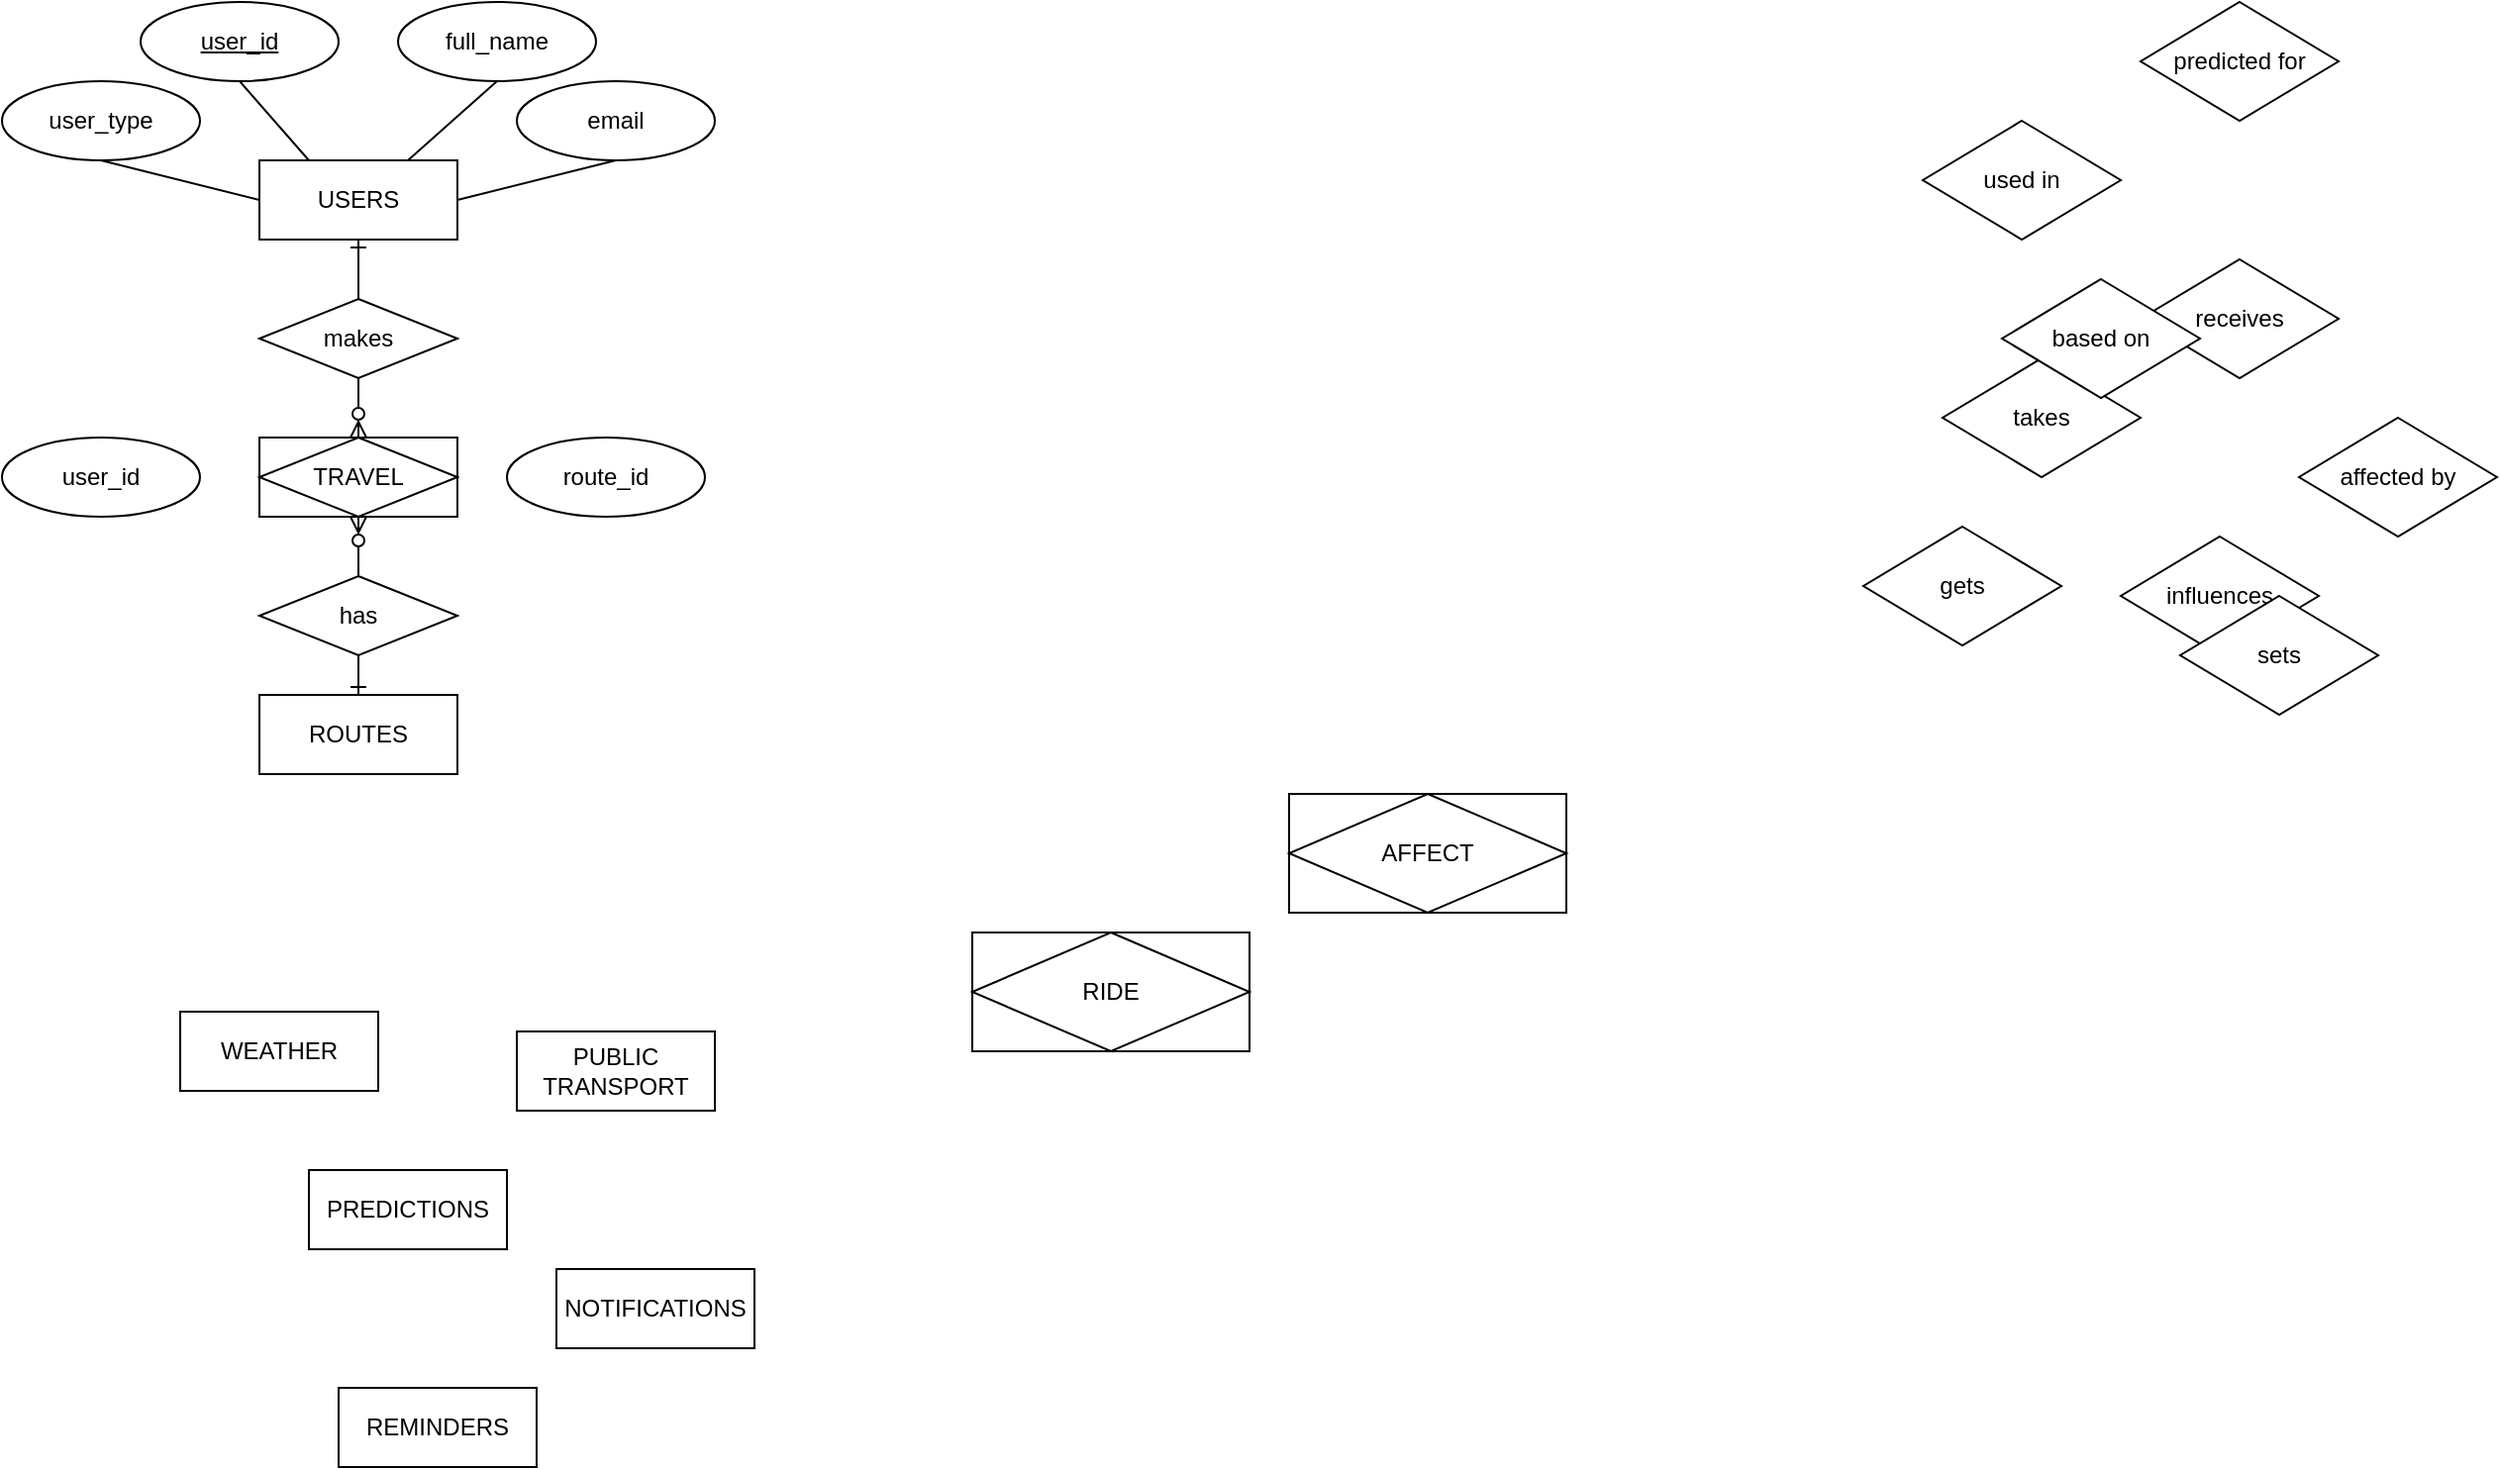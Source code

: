<mxfile version="28.2.3">
  <diagram name="Page-1" id="uUFxI547yj3_E6zT6Mlm">
    <mxGraphModel dx="581" dy="299" grid="1" gridSize="10" guides="1" tooltips="1" connect="1" arrows="1" fold="1" page="1" pageScale="1" pageWidth="1400" pageHeight="850" math="0" shadow="0">
      <root>
        <mxCell id="0" />
        <mxCell id="1" parent="0" />
        <mxCell id="gqXW79Z5iP5RrtV90MI_-23" value="TRAVEL" style="shape=associativeEntity;whiteSpace=wrap;html=1;align=center;" parent="1" vertex="1">
          <mxGeometry x="190" y="260" width="100" height="40" as="geometry" />
        </mxCell>
        <mxCell id="gqXW79Z5iP5RrtV90MI_-1" value="USERS" style="whiteSpace=wrap;html=1;align=center;" parent="1" vertex="1">
          <mxGeometry x="190" y="120" width="100" height="40" as="geometry" />
        </mxCell>
        <mxCell id="gqXW79Z5iP5RrtV90MI_-2" value="ROUTES" style="whiteSpace=wrap;html=1;align=center;" parent="1" vertex="1">
          <mxGeometry x="190" y="390" width="100" height="40" as="geometry" />
        </mxCell>
        <mxCell id="gqXW79Z5iP5RrtV90MI_-3" value="WEATHER" style="whiteSpace=wrap;html=1;align=center;" parent="1" vertex="1">
          <mxGeometry x="150" y="550" width="100" height="40" as="geometry" />
        </mxCell>
        <mxCell id="gqXW79Z5iP5RrtV90MI_-4" value="PUBLIC TRANSPORT" style="whiteSpace=wrap;html=1;align=center;" parent="1" vertex="1">
          <mxGeometry x="320" y="560" width="100" height="40" as="geometry" />
        </mxCell>
        <mxCell id="gqXW79Z5iP5RrtV90MI_-5" value="PREDICTIONS" style="whiteSpace=wrap;html=1;align=center;" parent="1" vertex="1">
          <mxGeometry x="215" y="630" width="100" height="40" as="geometry" />
        </mxCell>
        <mxCell id="gqXW79Z5iP5RrtV90MI_-6" value="REMINDERS" style="whiteSpace=wrap;html=1;align=center;" parent="1" vertex="1">
          <mxGeometry x="230" y="740" width="100" height="40" as="geometry" />
        </mxCell>
        <mxCell id="gqXW79Z5iP5RrtV90MI_-7" value="NOTIFICATIONS" style="whiteSpace=wrap;html=1;align=center;" parent="1" vertex="1">
          <mxGeometry x="340" y="680" width="100" height="40" as="geometry" />
        </mxCell>
        <mxCell id="gqXW79Z5iP5RrtV90MI_-9" value="makes" style="shape=rhombus;perimeter=rhombusPerimeter;whiteSpace=wrap;html=1;align=center;" parent="1" vertex="1">
          <mxGeometry x="190" y="190" width="100" height="40" as="geometry" />
        </mxCell>
        <mxCell id="gqXW79Z5iP5RrtV90MI_-11" value="has" style="shape=rhombus;perimeter=rhombusPerimeter;whiteSpace=wrap;html=1;align=center;" parent="1" vertex="1">
          <mxGeometry x="190" y="330" width="100" height="40" as="geometry" />
        </mxCell>
        <mxCell id="gqXW79Z5iP5RrtV90MI_-12" value="affected by" style="shape=rhombus;perimeter=rhombusPerimeter;whiteSpace=wrap;html=1;align=center;" parent="1" vertex="1">
          <mxGeometry x="1220" y="250" width="100" height="60" as="geometry" />
        </mxCell>
        <mxCell id="gqXW79Z5iP5RrtV90MI_-13" value="influences" style="shape=rhombus;perimeter=rhombusPerimeter;whiteSpace=wrap;html=1;align=center;" parent="1" vertex="1">
          <mxGeometry x="1130" y="310" width="100" height="60" as="geometry" />
        </mxCell>
        <mxCell id="gqXW79Z5iP5RrtV90MI_-14" value="takes" style="shape=rhombus;perimeter=rhombusPerimeter;whiteSpace=wrap;html=1;align=center;" parent="1" vertex="1">
          <mxGeometry x="1040" y="220" width="100" height="60" as="geometry" />
        </mxCell>
        <mxCell id="gqXW79Z5iP5RrtV90MI_-15" value="used in" style="shape=rhombus;perimeter=rhombusPerimeter;whiteSpace=wrap;html=1;align=center;" parent="1" vertex="1">
          <mxGeometry x="1030" y="100" width="100" height="60" as="geometry" />
        </mxCell>
        <mxCell id="gqXW79Z5iP5RrtV90MI_-16" value="receives" style="shape=rhombus;perimeter=rhombusPerimeter;whiteSpace=wrap;html=1;align=center;" parent="1" vertex="1">
          <mxGeometry x="1140" y="170" width="100" height="60" as="geometry" />
        </mxCell>
        <mxCell id="gqXW79Z5iP5RrtV90MI_-17" value="predicted for" style="shape=rhombus;perimeter=rhombusPerimeter;whiteSpace=wrap;html=1;align=center;" parent="1" vertex="1">
          <mxGeometry x="1140" y="40" width="100" height="60" as="geometry" />
        </mxCell>
        <mxCell id="gqXW79Z5iP5RrtV90MI_-18" value="based on" style="shape=rhombus;perimeter=rhombusPerimeter;whiteSpace=wrap;html=1;align=center;" parent="1" vertex="1">
          <mxGeometry x="1070" y="180" width="100" height="60" as="geometry" />
        </mxCell>
        <mxCell id="gqXW79Z5iP5RrtV90MI_-19" value="sets" style="shape=rhombus;perimeter=rhombusPerimeter;whiteSpace=wrap;html=1;align=center;" parent="1" vertex="1">
          <mxGeometry x="1160" y="340" width="100" height="60" as="geometry" />
        </mxCell>
        <mxCell id="gqXW79Z5iP5RrtV90MI_-20" value="gets" style="shape=rhombus;perimeter=rhombusPerimeter;whiteSpace=wrap;html=1;align=center;" parent="1" vertex="1">
          <mxGeometry x="1000" y="305" width="100" height="60" as="geometry" />
        </mxCell>
        <mxCell id="gqXW79Z5iP5RrtV90MI_-25" value="AFFECT" style="shape=associativeEntity;whiteSpace=wrap;html=1;align=center;" parent="1" vertex="1">
          <mxGeometry x="710" y="440" width="140" height="60" as="geometry" />
        </mxCell>
        <mxCell id="gqXW79Z5iP5RrtV90MI_-26" value="RIDE" style="shape=associativeEntity;whiteSpace=wrap;html=1;align=center;" parent="1" vertex="1">
          <mxGeometry x="550" y="510" width="140" height="60" as="geometry" />
        </mxCell>
        <mxCell id="gqXW79Z5iP5RrtV90MI_-27" value="&lt;u&gt;user_id&lt;/u&gt;" style="ellipse;whiteSpace=wrap;html=1;align=center;" parent="1" vertex="1">
          <mxGeometry x="130" y="40" width="100" height="40" as="geometry" />
        </mxCell>
        <mxCell id="gqXW79Z5iP5RrtV90MI_-28" value="full_name" style="ellipse;whiteSpace=wrap;html=1;align=center;" parent="1" vertex="1">
          <mxGeometry x="260" y="40" width="100" height="40" as="geometry" />
        </mxCell>
        <mxCell id="gqXW79Z5iP5RrtV90MI_-29" value="email" style="ellipse;whiteSpace=wrap;html=1;align=center;" parent="1" vertex="1">
          <mxGeometry x="320" y="80" width="100" height="40" as="geometry" />
        </mxCell>
        <mxCell id="gqXW79Z5iP5RrtV90MI_-30" value="user_type" style="ellipse;whiteSpace=wrap;html=1;align=center;" parent="1" vertex="1">
          <mxGeometry x="60" y="80" width="100" height="40" as="geometry" />
        </mxCell>
        <mxCell id="gqXW79Z5iP5RrtV90MI_-31" value="" style="endArrow=none;html=1;rounded=0;exitX=0.5;exitY=1;exitDx=0;exitDy=0;entryX=0;entryY=0.5;entryDx=0;entryDy=0;" parent="1" source="gqXW79Z5iP5RrtV90MI_-30" target="gqXW79Z5iP5RrtV90MI_-1" edge="1">
          <mxGeometry relative="1" as="geometry">
            <mxPoint x="100" y="160" as="sourcePoint" />
            <mxPoint x="260" y="160" as="targetPoint" />
          </mxGeometry>
        </mxCell>
        <mxCell id="gqXW79Z5iP5RrtV90MI_-32" value="" style="endArrow=none;html=1;rounded=0;exitX=0.5;exitY=1;exitDx=0;exitDy=0;entryX=0.25;entryY=0;entryDx=0;entryDy=0;" parent="1" source="gqXW79Z5iP5RrtV90MI_-27" target="gqXW79Z5iP5RrtV90MI_-1" edge="1">
          <mxGeometry relative="1" as="geometry">
            <mxPoint x="212.5" y="80" as="sourcePoint" />
            <mxPoint x="287.5" y="100" as="targetPoint" />
          </mxGeometry>
        </mxCell>
        <mxCell id="gqXW79Z5iP5RrtV90MI_-33" value="" style="endArrow=none;html=1;rounded=0;exitX=0.5;exitY=1;exitDx=0;exitDy=0;entryX=0.75;entryY=0;entryDx=0;entryDy=0;" parent="1" source="gqXW79Z5iP5RrtV90MI_-28" target="gqXW79Z5iP5RrtV90MI_-1" edge="1">
          <mxGeometry relative="1" as="geometry">
            <mxPoint x="240" y="90" as="sourcePoint" />
            <mxPoint x="300" y="150" as="targetPoint" />
          </mxGeometry>
        </mxCell>
        <mxCell id="gqXW79Z5iP5RrtV90MI_-35" value="" style="endArrow=none;html=1;rounded=0;exitX=0.5;exitY=1;exitDx=0;exitDy=0;entryX=1;entryY=0.5;entryDx=0;entryDy=0;" parent="1" source="gqXW79Z5iP5RrtV90MI_-29" target="gqXW79Z5iP5RrtV90MI_-1" edge="1">
          <mxGeometry relative="1" as="geometry">
            <mxPoint x="310" y="100" as="sourcePoint" />
            <mxPoint x="345" y="160" as="targetPoint" />
          </mxGeometry>
        </mxCell>
        <mxCell id="gqXW79Z5iP5RrtV90MI_-37" value="" style="fontSize=12;html=1;endArrow=none;endFill=0;rounded=0;exitX=0.5;exitY=1;exitDx=0;exitDy=0;entryX=0.5;entryY=0;entryDx=0;entryDy=0;startArrow=ERone;startFill=0;" parent="1" source="gqXW79Z5iP5RrtV90MI_-1" target="gqXW79Z5iP5RrtV90MI_-9" edge="1">
          <mxGeometry width="100" height="100" relative="1" as="geometry">
            <mxPoint x="300" y="270" as="sourcePoint" />
            <mxPoint x="400" y="170" as="targetPoint" />
          </mxGeometry>
        </mxCell>
        <mxCell id="gqXW79Z5iP5RrtV90MI_-38" value="" style="fontSize=12;html=1;endArrow=none;endFill=0;rounded=0;exitX=0.5;exitY=1;exitDx=0;exitDy=0;startArrow=ERzeroToMany;startFill=0;entryX=0.5;entryY=0;entryDx=0;entryDy=0;" parent="1" source="gqXW79Z5iP5RrtV90MI_-23" target="gqXW79Z5iP5RrtV90MI_-11" edge="1">
          <mxGeometry width="100" height="100" relative="1" as="geometry">
            <mxPoint x="244.71" y="380" as="sourcePoint" />
            <mxPoint x="245" y="390" as="targetPoint" />
          </mxGeometry>
        </mxCell>
        <mxCell id="gqXW79Z5iP5RrtV90MI_-40" value="" style="fontSize=12;html=1;endArrow=ERone;endFill=0;rounded=0;exitX=0.5;exitY=1;exitDx=0;exitDy=0;startArrow=none;startFill=0;entryX=0.5;entryY=0;entryDx=0;entryDy=0;" parent="1" source="gqXW79Z5iP5RrtV90MI_-11" target="gqXW79Z5iP5RrtV90MI_-2" edge="1">
          <mxGeometry width="100" height="100" relative="1" as="geometry">
            <mxPoint x="314.77" y="435" as="sourcePoint" />
            <mxPoint x="314.77" y="485" as="targetPoint" />
          </mxGeometry>
        </mxCell>
        <mxCell id="gqXW79Z5iP5RrtV90MI_-41" value="" style="fontSize=12;html=1;endArrow=ERzeroToMany;endFill=1;rounded=0;exitX=0.5;exitY=1;exitDx=0;exitDy=0;entryX=0.5;entryY=0;entryDx=0;entryDy=0;startArrow=none;startFill=0;" parent="1" source="gqXW79Z5iP5RrtV90MI_-9" target="gqXW79Z5iP5RrtV90MI_-23" edge="1">
          <mxGeometry width="100" height="100" relative="1" as="geometry">
            <mxPoint x="420" y="200" as="sourcePoint" />
            <mxPoint x="425" y="360" as="targetPoint" />
          </mxGeometry>
        </mxCell>
        <mxCell id="F4M-uVeP_yfNJimxveKJ-1" value="user_id" style="ellipse;whiteSpace=wrap;html=1;align=center;" vertex="1" parent="1">
          <mxGeometry x="60" y="260" width="100" height="40" as="geometry" />
        </mxCell>
        <mxCell id="F4M-uVeP_yfNJimxveKJ-2" value="route_id" style="ellipse;whiteSpace=wrap;html=1;align=center;" vertex="1" parent="1">
          <mxGeometry x="315" y="260" width="100" height="40" as="geometry" />
        </mxCell>
      </root>
    </mxGraphModel>
  </diagram>
</mxfile>
